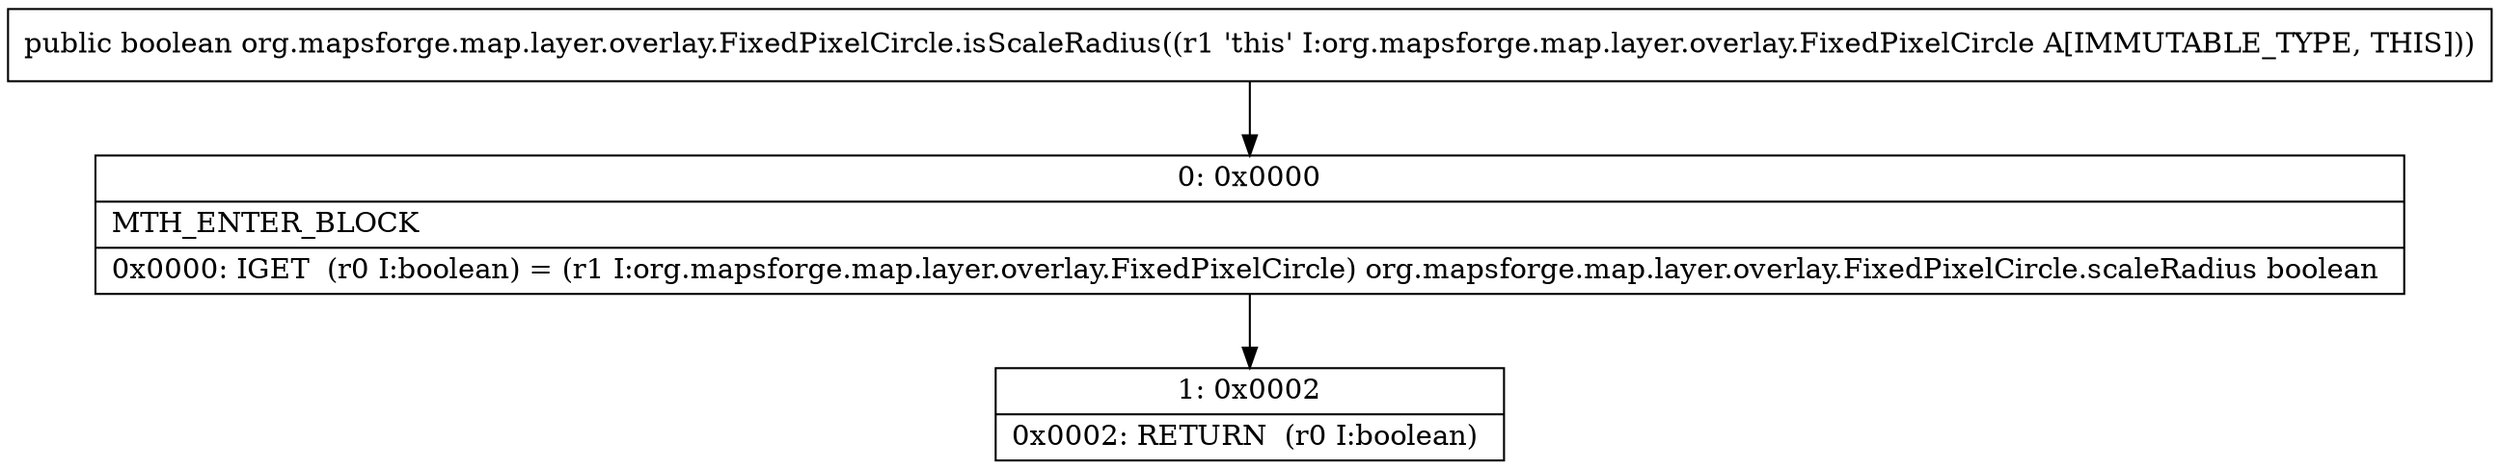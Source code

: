 digraph "CFG fororg.mapsforge.map.layer.overlay.FixedPixelCircle.isScaleRadius()Z" {
Node_0 [shape=record,label="{0\:\ 0x0000|MTH_ENTER_BLOCK\l|0x0000: IGET  (r0 I:boolean) = (r1 I:org.mapsforge.map.layer.overlay.FixedPixelCircle) org.mapsforge.map.layer.overlay.FixedPixelCircle.scaleRadius boolean \l}"];
Node_1 [shape=record,label="{1\:\ 0x0002|0x0002: RETURN  (r0 I:boolean) \l}"];
MethodNode[shape=record,label="{public boolean org.mapsforge.map.layer.overlay.FixedPixelCircle.isScaleRadius((r1 'this' I:org.mapsforge.map.layer.overlay.FixedPixelCircle A[IMMUTABLE_TYPE, THIS])) }"];
MethodNode -> Node_0;
Node_0 -> Node_1;
}

